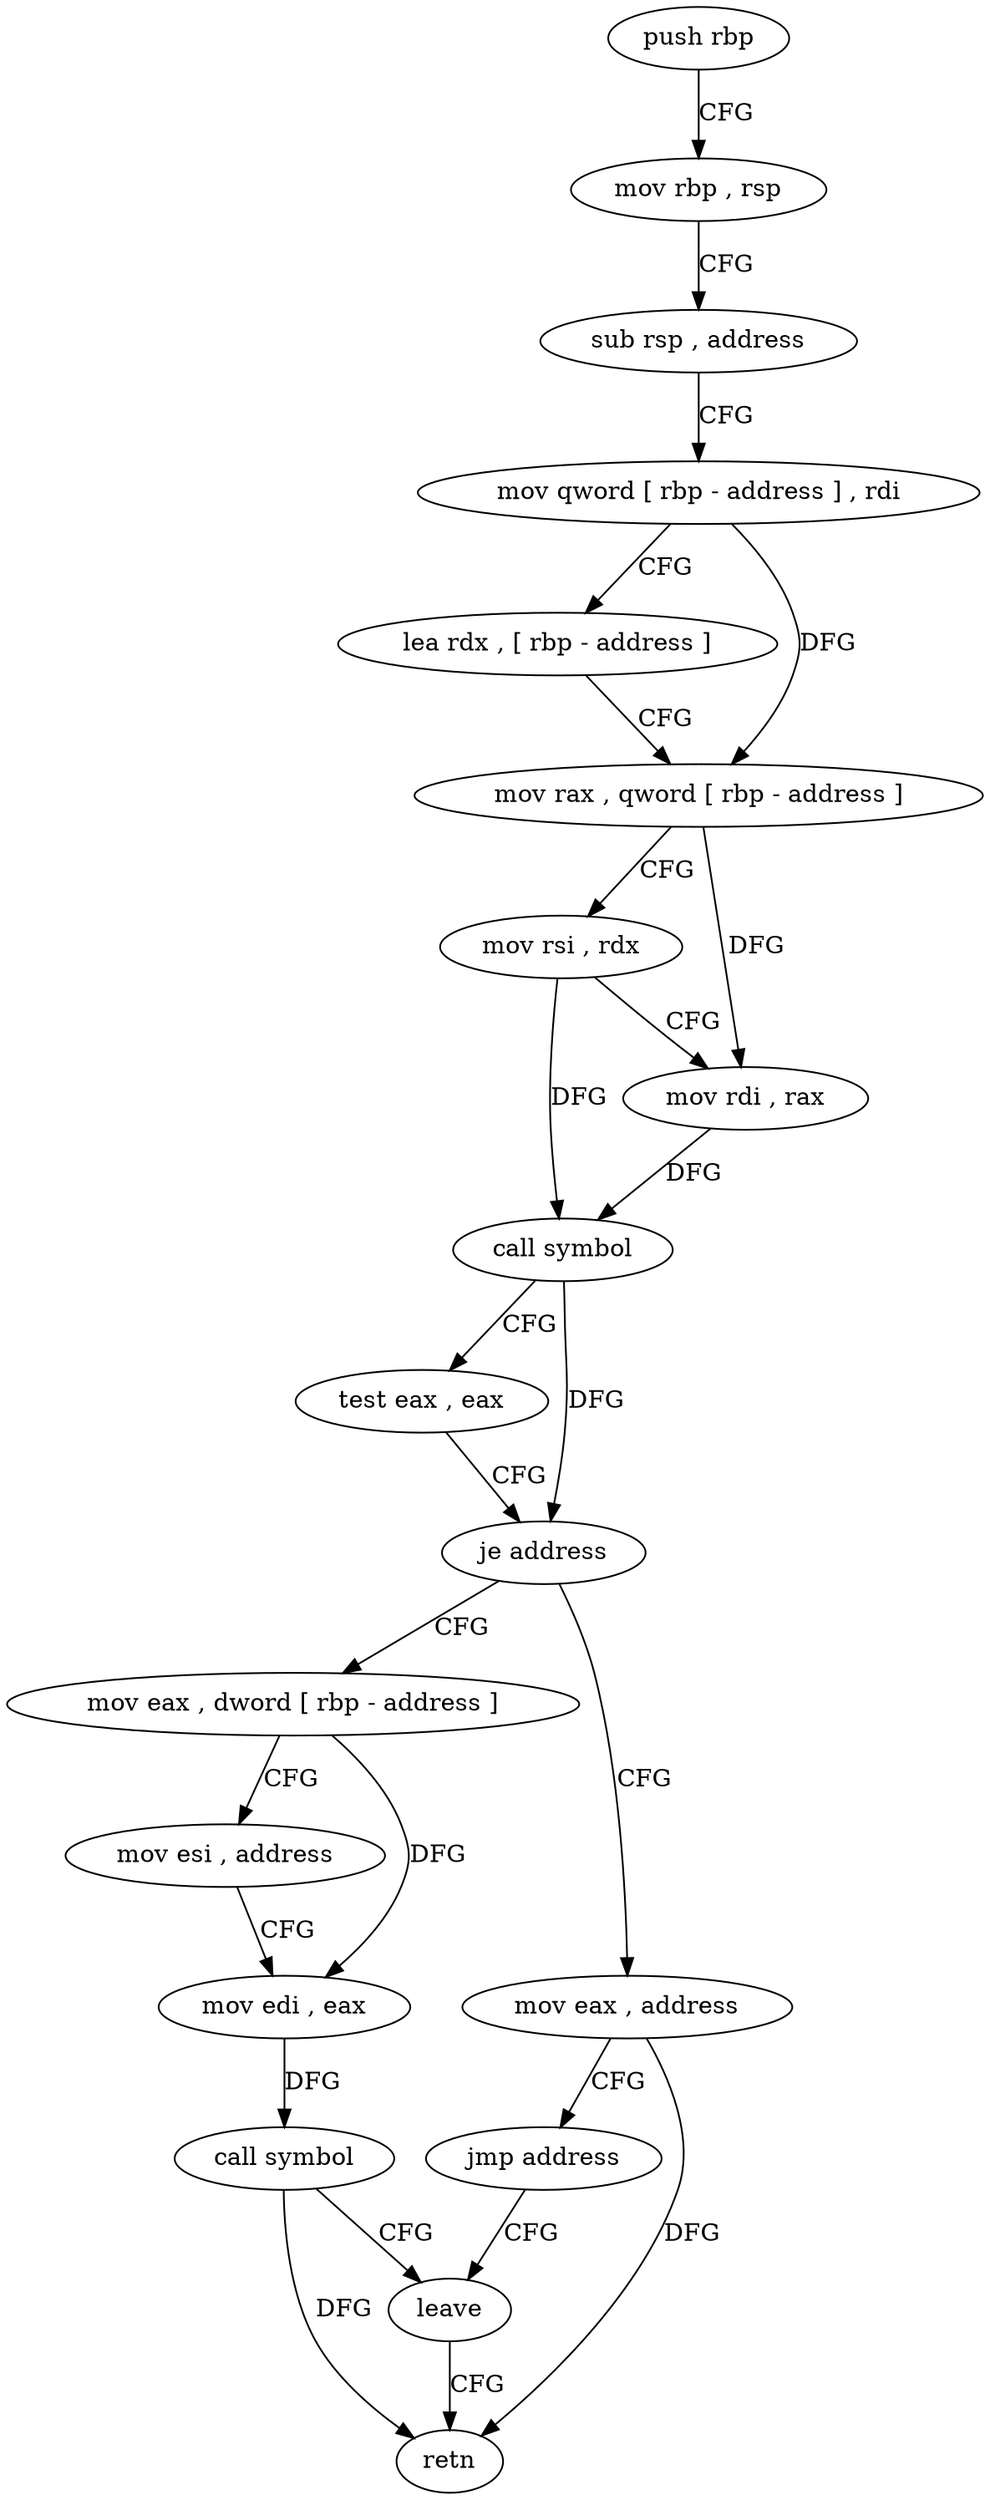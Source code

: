 digraph "func" {
"4321700" [label = "push rbp" ]
"4321701" [label = "mov rbp , rsp" ]
"4321704" [label = "sub rsp , address" ]
"4321711" [label = "mov qword [ rbp - address ] , rdi" ]
"4321718" [label = "lea rdx , [ rbp - address ]" ]
"4321725" [label = "mov rax , qword [ rbp - address ]" ]
"4321732" [label = "mov rsi , rdx" ]
"4321735" [label = "mov rdi , rax" ]
"4321738" [label = "call symbol" ]
"4321743" [label = "test eax , eax" ]
"4321745" [label = "je address" ]
"4321754" [label = "mov eax , dword [ rbp - address ]" ]
"4321747" [label = "mov eax , address" ]
"4321757" [label = "mov esi , address" ]
"4321762" [label = "mov edi , eax" ]
"4321764" [label = "call symbol" ]
"4321769" [label = "leave" ]
"4321752" [label = "jmp address" ]
"4321770" [label = "retn" ]
"4321700" -> "4321701" [ label = "CFG" ]
"4321701" -> "4321704" [ label = "CFG" ]
"4321704" -> "4321711" [ label = "CFG" ]
"4321711" -> "4321718" [ label = "CFG" ]
"4321711" -> "4321725" [ label = "DFG" ]
"4321718" -> "4321725" [ label = "CFG" ]
"4321725" -> "4321732" [ label = "CFG" ]
"4321725" -> "4321735" [ label = "DFG" ]
"4321732" -> "4321735" [ label = "CFG" ]
"4321732" -> "4321738" [ label = "DFG" ]
"4321735" -> "4321738" [ label = "DFG" ]
"4321738" -> "4321743" [ label = "CFG" ]
"4321738" -> "4321745" [ label = "DFG" ]
"4321743" -> "4321745" [ label = "CFG" ]
"4321745" -> "4321754" [ label = "CFG" ]
"4321745" -> "4321747" [ label = "CFG" ]
"4321754" -> "4321757" [ label = "CFG" ]
"4321754" -> "4321762" [ label = "DFG" ]
"4321747" -> "4321752" [ label = "CFG" ]
"4321747" -> "4321770" [ label = "DFG" ]
"4321757" -> "4321762" [ label = "CFG" ]
"4321762" -> "4321764" [ label = "DFG" ]
"4321764" -> "4321769" [ label = "CFG" ]
"4321764" -> "4321770" [ label = "DFG" ]
"4321769" -> "4321770" [ label = "CFG" ]
"4321752" -> "4321769" [ label = "CFG" ]
}
